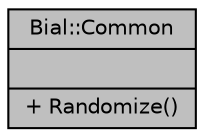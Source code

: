 digraph "Bial::Common"
{
  edge [fontname="Helvetica",fontsize="10",labelfontname="Helvetica",labelfontsize="10"];
  node [fontname="Helvetica",fontsize="10",shape=record];
  Node1 [label="{Bial::Common\n||+ Randomize()\l}",height=0.2,width=0.4,color="black", fillcolor="grey75", style="filled", fontcolor="black"];
}
